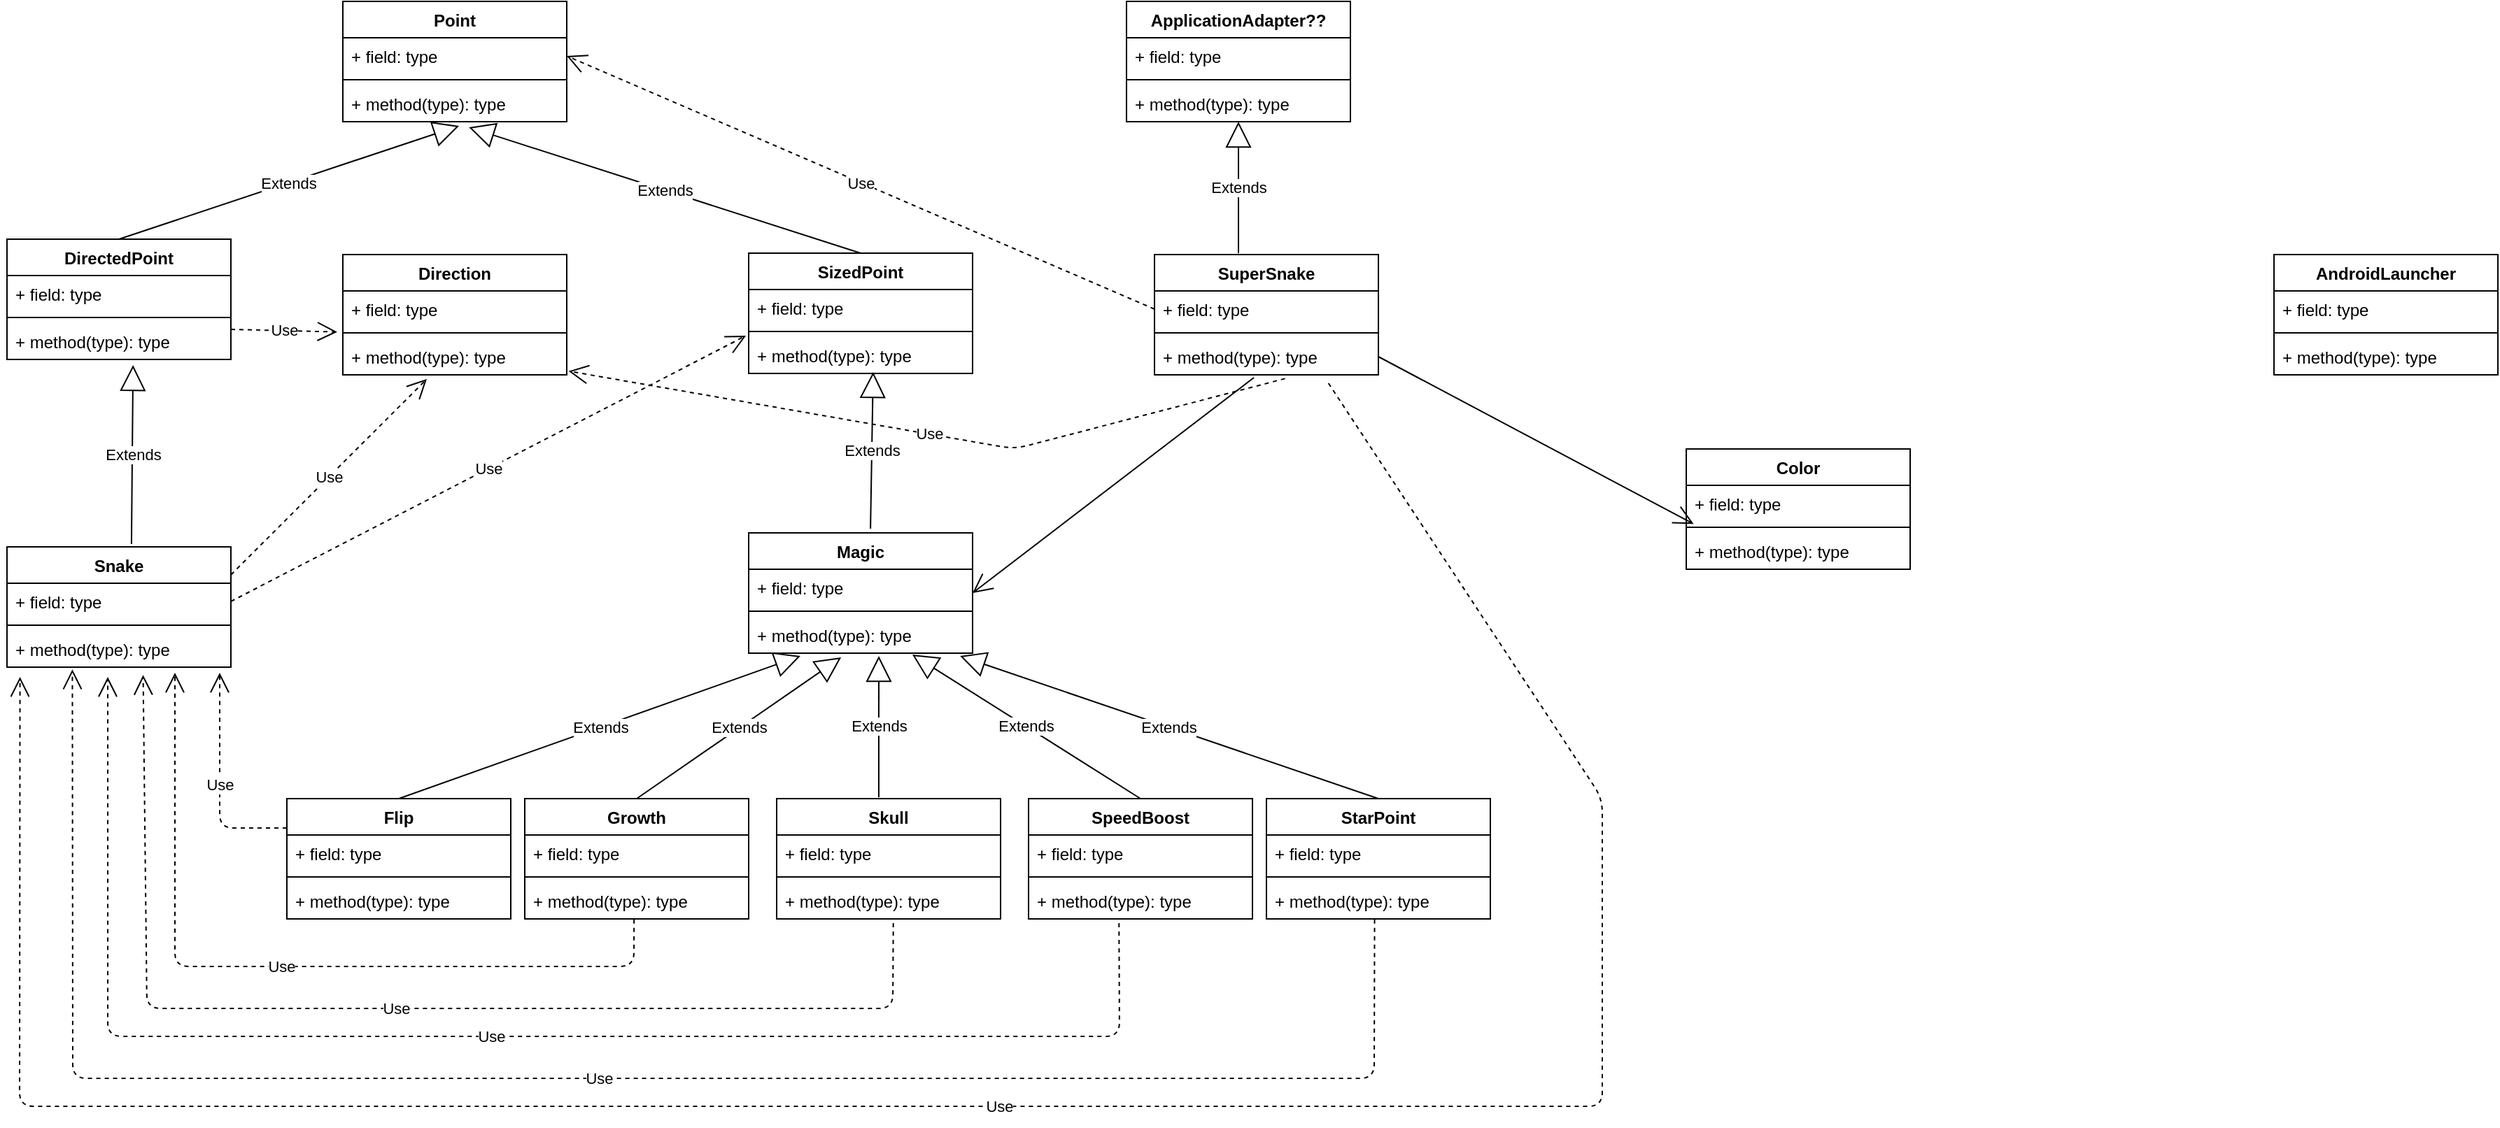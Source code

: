 <mxfile version="12.4.2" type="github" pages="1">
  <diagram id="Ouw1NrYOmLS6a2it-YPy" name="Page-1">
    <mxGraphModel dx="1696" dy="1045" grid="1" gridSize="10" guides="1" tooltips="1" connect="1" arrows="1" fold="1" page="1" pageScale="1" pageWidth="2339" pageHeight="3300" math="0" shadow="0">
      <root>
        <mxCell id="0"/>
        <mxCell id="1" parent="0"/>
        <mxCell id="p4IeYtcJctRDCQET-8Qz-1" value="Point" style="swimlane;fontStyle=1;align=center;verticalAlign=top;childLayout=stackLayout;horizontal=1;startSize=26;horizontalStack=0;resizeParent=1;resizeParentMax=0;resizeLast=0;collapsible=1;marginBottom=0;" vertex="1" parent="1">
          <mxGeometry x="440" y="120" width="160" height="86" as="geometry"/>
        </mxCell>
        <mxCell id="p4IeYtcJctRDCQET-8Qz-2" value="+ field: type" style="text;strokeColor=none;fillColor=none;align=left;verticalAlign=top;spacingLeft=4;spacingRight=4;overflow=hidden;rotatable=0;points=[[0,0.5],[1,0.5]];portConstraint=eastwest;" vertex="1" parent="p4IeYtcJctRDCQET-8Qz-1">
          <mxGeometry y="26" width="160" height="26" as="geometry"/>
        </mxCell>
        <mxCell id="p4IeYtcJctRDCQET-8Qz-3" value="" style="line;strokeWidth=1;fillColor=none;align=left;verticalAlign=middle;spacingTop=-1;spacingLeft=3;spacingRight=3;rotatable=0;labelPosition=right;points=[];portConstraint=eastwest;" vertex="1" parent="p4IeYtcJctRDCQET-8Qz-1">
          <mxGeometry y="52" width="160" height="8" as="geometry"/>
        </mxCell>
        <mxCell id="p4IeYtcJctRDCQET-8Qz-4" value="+ method(type): type" style="text;strokeColor=none;fillColor=none;align=left;verticalAlign=top;spacingLeft=4;spacingRight=4;overflow=hidden;rotatable=0;points=[[0,0.5],[1,0.5]];portConstraint=eastwest;" vertex="1" parent="p4IeYtcJctRDCQET-8Qz-1">
          <mxGeometry y="60" width="160" height="26" as="geometry"/>
        </mxCell>
        <mxCell id="p4IeYtcJctRDCQET-8Qz-5" value="SizedPoint" style="swimlane;fontStyle=1;align=center;verticalAlign=top;childLayout=stackLayout;horizontal=1;startSize=26;horizontalStack=0;resizeParent=1;resizeParentMax=0;resizeLast=0;collapsible=1;marginBottom=0;" vertex="1" parent="1">
          <mxGeometry x="730" y="300" width="160" height="86" as="geometry"/>
        </mxCell>
        <mxCell id="p4IeYtcJctRDCQET-8Qz-6" value="+ field: type" style="text;strokeColor=none;fillColor=none;align=left;verticalAlign=top;spacingLeft=4;spacingRight=4;overflow=hidden;rotatable=0;points=[[0,0.5],[1,0.5]];portConstraint=eastwest;" vertex="1" parent="p4IeYtcJctRDCQET-8Qz-5">
          <mxGeometry y="26" width="160" height="26" as="geometry"/>
        </mxCell>
        <mxCell id="p4IeYtcJctRDCQET-8Qz-7" value="" style="line;strokeWidth=1;fillColor=none;align=left;verticalAlign=middle;spacingTop=-1;spacingLeft=3;spacingRight=3;rotatable=0;labelPosition=right;points=[];portConstraint=eastwest;" vertex="1" parent="p4IeYtcJctRDCQET-8Qz-5">
          <mxGeometry y="52" width="160" height="8" as="geometry"/>
        </mxCell>
        <mxCell id="p4IeYtcJctRDCQET-8Qz-8" value="+ method(type): type" style="text;strokeColor=none;fillColor=none;align=left;verticalAlign=top;spacingLeft=4;spacingRight=4;overflow=hidden;rotatable=0;points=[[0,0.5],[1,0.5]];portConstraint=eastwest;" vertex="1" parent="p4IeYtcJctRDCQET-8Qz-5">
          <mxGeometry y="60" width="160" height="26" as="geometry"/>
        </mxCell>
        <mxCell id="p4IeYtcJctRDCQET-8Qz-9" value="Snake" style="swimlane;fontStyle=1;align=center;verticalAlign=top;childLayout=stackLayout;horizontal=1;startSize=26;horizontalStack=0;resizeParent=1;resizeParentMax=0;resizeLast=0;collapsible=1;marginBottom=0;" vertex="1" parent="1">
          <mxGeometry x="200" y="510" width="160" height="86" as="geometry"/>
        </mxCell>
        <mxCell id="p4IeYtcJctRDCQET-8Qz-10" value="+ field: type" style="text;strokeColor=none;fillColor=none;align=left;verticalAlign=top;spacingLeft=4;spacingRight=4;overflow=hidden;rotatable=0;points=[[0,0.5],[1,0.5]];portConstraint=eastwest;" vertex="1" parent="p4IeYtcJctRDCQET-8Qz-9">
          <mxGeometry y="26" width="160" height="26" as="geometry"/>
        </mxCell>
        <mxCell id="p4IeYtcJctRDCQET-8Qz-11" value="" style="line;strokeWidth=1;fillColor=none;align=left;verticalAlign=middle;spacingTop=-1;spacingLeft=3;spacingRight=3;rotatable=0;labelPosition=right;points=[];portConstraint=eastwest;" vertex="1" parent="p4IeYtcJctRDCQET-8Qz-9">
          <mxGeometry y="52" width="160" height="8" as="geometry"/>
        </mxCell>
        <mxCell id="p4IeYtcJctRDCQET-8Qz-12" value="+ method(type): type" style="text;strokeColor=none;fillColor=none;align=left;verticalAlign=top;spacingLeft=4;spacingRight=4;overflow=hidden;rotatable=0;points=[[0,0.5],[1,0.5]];portConstraint=eastwest;" vertex="1" parent="p4IeYtcJctRDCQET-8Qz-9">
          <mxGeometry y="60" width="160" height="26" as="geometry"/>
        </mxCell>
        <mxCell id="p4IeYtcJctRDCQET-8Qz-13" value="DirectedPoint" style="swimlane;fontStyle=1;align=center;verticalAlign=top;childLayout=stackLayout;horizontal=1;startSize=26;horizontalStack=0;resizeParent=1;resizeParentMax=0;resizeLast=0;collapsible=1;marginBottom=0;" vertex="1" parent="1">
          <mxGeometry x="200" y="290" width="160" height="86" as="geometry"/>
        </mxCell>
        <mxCell id="p4IeYtcJctRDCQET-8Qz-14" value="+ field: type" style="text;strokeColor=none;fillColor=none;align=left;verticalAlign=top;spacingLeft=4;spacingRight=4;overflow=hidden;rotatable=0;points=[[0,0.5],[1,0.5]];portConstraint=eastwest;" vertex="1" parent="p4IeYtcJctRDCQET-8Qz-13">
          <mxGeometry y="26" width="160" height="26" as="geometry"/>
        </mxCell>
        <mxCell id="p4IeYtcJctRDCQET-8Qz-15" value="" style="line;strokeWidth=1;fillColor=none;align=left;verticalAlign=middle;spacingTop=-1;spacingLeft=3;spacingRight=3;rotatable=0;labelPosition=right;points=[];portConstraint=eastwest;" vertex="1" parent="p4IeYtcJctRDCQET-8Qz-13">
          <mxGeometry y="52" width="160" height="8" as="geometry"/>
        </mxCell>
        <mxCell id="p4IeYtcJctRDCQET-8Qz-16" value="+ method(type): type" style="text;strokeColor=none;fillColor=none;align=left;verticalAlign=top;spacingLeft=4;spacingRight=4;overflow=hidden;rotatable=0;points=[[0,0.5],[1,0.5]];portConstraint=eastwest;" vertex="1" parent="p4IeYtcJctRDCQET-8Qz-13">
          <mxGeometry y="60" width="160" height="26" as="geometry"/>
        </mxCell>
        <mxCell id="p4IeYtcJctRDCQET-8Qz-17" value="Extends" style="endArrow=block;endSize=16;endFill=0;html=1;entryX=0.519;entryY=1.115;entryDx=0;entryDy=0;entryPerimeter=0;exitX=0.5;exitY=0;exitDx=0;exitDy=0;" edge="1" parent="1" source="p4IeYtcJctRDCQET-8Qz-13" target="p4IeYtcJctRDCQET-8Qz-4">
          <mxGeometry width="160" relative="1" as="geometry">
            <mxPoint x="203" y="320" as="sourcePoint"/>
            <mxPoint x="280" y="240" as="targetPoint"/>
          </mxGeometry>
        </mxCell>
        <mxCell id="p4IeYtcJctRDCQET-8Qz-18" value="Extends" style="endArrow=block;endSize=16;endFill=0;html=1;entryX=0.563;entryY=1.154;entryDx=0;entryDy=0;entryPerimeter=0;exitX=0.5;exitY=0;exitDx=0;exitDy=0;" edge="1" parent="1" source="p4IeYtcJctRDCQET-8Qz-5" target="p4IeYtcJctRDCQET-8Qz-4">
          <mxGeometry width="160" relative="1" as="geometry">
            <mxPoint x="210" y="270" as="sourcePoint"/>
            <mxPoint x="370" y="270" as="targetPoint"/>
            <Array as="points"/>
          </mxGeometry>
        </mxCell>
        <mxCell id="p4IeYtcJctRDCQET-8Qz-19" value="Extends" style="endArrow=block;endSize=16;endFill=0;html=1;entryX=0.563;entryY=1.154;entryDx=0;entryDy=0;entryPerimeter=0;exitX=0.556;exitY=-0.023;exitDx=0;exitDy=0;exitPerimeter=0;" edge="1" parent="1" source="p4IeYtcJctRDCQET-8Qz-9" target="p4IeYtcJctRDCQET-8Qz-16">
          <mxGeometry width="160" relative="1" as="geometry">
            <mxPoint x="120" y="450" as="sourcePoint"/>
            <mxPoint x="190" y="450" as="targetPoint"/>
            <mxPoint as="offset"/>
          </mxGeometry>
        </mxCell>
        <mxCell id="p4IeYtcJctRDCQET-8Qz-20" value="Magic" style="swimlane;fontStyle=1;align=center;verticalAlign=top;childLayout=stackLayout;horizontal=1;startSize=26;horizontalStack=0;resizeParent=1;resizeParentMax=0;resizeLast=0;collapsible=1;marginBottom=0;" vertex="1" parent="1">
          <mxGeometry x="730" y="500" width="160" height="86" as="geometry"/>
        </mxCell>
        <mxCell id="p4IeYtcJctRDCQET-8Qz-21" value="+ field: type" style="text;strokeColor=none;fillColor=none;align=left;verticalAlign=top;spacingLeft=4;spacingRight=4;overflow=hidden;rotatable=0;points=[[0,0.5],[1,0.5]];portConstraint=eastwest;" vertex="1" parent="p4IeYtcJctRDCQET-8Qz-20">
          <mxGeometry y="26" width="160" height="26" as="geometry"/>
        </mxCell>
        <mxCell id="p4IeYtcJctRDCQET-8Qz-22" value="" style="line;strokeWidth=1;fillColor=none;align=left;verticalAlign=middle;spacingTop=-1;spacingLeft=3;spacingRight=3;rotatable=0;labelPosition=right;points=[];portConstraint=eastwest;" vertex="1" parent="p4IeYtcJctRDCQET-8Qz-20">
          <mxGeometry y="52" width="160" height="8" as="geometry"/>
        </mxCell>
        <mxCell id="p4IeYtcJctRDCQET-8Qz-23" value="+ method(type): type" style="text;strokeColor=none;fillColor=none;align=left;verticalAlign=top;spacingLeft=4;spacingRight=4;overflow=hidden;rotatable=0;points=[[0,0.5],[1,0.5]];portConstraint=eastwest;" vertex="1" parent="p4IeYtcJctRDCQET-8Qz-20">
          <mxGeometry y="60" width="160" height="26" as="geometry"/>
        </mxCell>
        <mxCell id="p4IeYtcJctRDCQET-8Qz-24" value="Extends" style="endArrow=block;endSize=16;endFill=0;html=1;entryX=0.556;entryY=0.962;entryDx=0;entryDy=0;entryPerimeter=0;exitX=0.544;exitY=-0.035;exitDx=0;exitDy=0;exitPerimeter=0;" edge="1" parent="1" source="p4IeYtcJctRDCQET-8Qz-20" target="p4IeYtcJctRDCQET-8Qz-8">
          <mxGeometry width="160" relative="1" as="geometry">
            <mxPoint x="250" y="460" as="sourcePoint"/>
            <mxPoint x="410" y="460" as="targetPoint"/>
          </mxGeometry>
        </mxCell>
        <mxCell id="p4IeYtcJctRDCQET-8Qz-26" value="ApplicationAdapter??" style="swimlane;fontStyle=1;align=center;verticalAlign=top;childLayout=stackLayout;horizontal=1;startSize=26;horizontalStack=0;resizeParent=1;resizeParentMax=0;resizeLast=0;collapsible=1;marginBottom=0;" vertex="1" parent="1">
          <mxGeometry x="1000" y="120" width="160" height="86" as="geometry"/>
        </mxCell>
        <mxCell id="p4IeYtcJctRDCQET-8Qz-27" value="+ field: type" style="text;strokeColor=none;fillColor=none;align=left;verticalAlign=top;spacingLeft=4;spacingRight=4;overflow=hidden;rotatable=0;points=[[0,0.5],[1,0.5]];portConstraint=eastwest;" vertex="1" parent="p4IeYtcJctRDCQET-8Qz-26">
          <mxGeometry y="26" width="160" height="26" as="geometry"/>
        </mxCell>
        <mxCell id="p4IeYtcJctRDCQET-8Qz-28" value="" style="line;strokeWidth=1;fillColor=none;align=left;verticalAlign=middle;spacingTop=-1;spacingLeft=3;spacingRight=3;rotatable=0;labelPosition=right;points=[];portConstraint=eastwest;" vertex="1" parent="p4IeYtcJctRDCQET-8Qz-26">
          <mxGeometry y="52" width="160" height="8" as="geometry"/>
        </mxCell>
        <mxCell id="p4IeYtcJctRDCQET-8Qz-29" value="+ method(type): type" style="text;strokeColor=none;fillColor=none;align=left;verticalAlign=top;spacingLeft=4;spacingRight=4;overflow=hidden;rotatable=0;points=[[0,0.5],[1,0.5]];portConstraint=eastwest;" vertex="1" parent="p4IeYtcJctRDCQET-8Qz-26">
          <mxGeometry y="60" width="160" height="26" as="geometry"/>
        </mxCell>
        <mxCell id="p4IeYtcJctRDCQET-8Qz-30" value="Flip" style="swimlane;fontStyle=1;align=center;verticalAlign=top;childLayout=stackLayout;horizontal=1;startSize=26;horizontalStack=0;resizeParent=1;resizeParentMax=0;resizeLast=0;collapsible=1;marginBottom=0;" vertex="1" parent="1">
          <mxGeometry x="400" y="690" width="160" height="86" as="geometry"/>
        </mxCell>
        <mxCell id="p4IeYtcJctRDCQET-8Qz-31" value="+ field: type" style="text;strokeColor=none;fillColor=none;align=left;verticalAlign=top;spacingLeft=4;spacingRight=4;overflow=hidden;rotatable=0;points=[[0,0.5],[1,0.5]];portConstraint=eastwest;" vertex="1" parent="p4IeYtcJctRDCQET-8Qz-30">
          <mxGeometry y="26" width="160" height="26" as="geometry"/>
        </mxCell>
        <mxCell id="p4IeYtcJctRDCQET-8Qz-32" value="" style="line;strokeWidth=1;fillColor=none;align=left;verticalAlign=middle;spacingTop=-1;spacingLeft=3;spacingRight=3;rotatable=0;labelPosition=right;points=[];portConstraint=eastwest;" vertex="1" parent="p4IeYtcJctRDCQET-8Qz-30">
          <mxGeometry y="52" width="160" height="8" as="geometry"/>
        </mxCell>
        <mxCell id="p4IeYtcJctRDCQET-8Qz-33" value="+ method(type): type" style="text;strokeColor=none;fillColor=none;align=left;verticalAlign=top;spacingLeft=4;spacingRight=4;overflow=hidden;rotatable=0;points=[[0,0.5],[1,0.5]];portConstraint=eastwest;" vertex="1" parent="p4IeYtcJctRDCQET-8Qz-30">
          <mxGeometry y="60" width="160" height="26" as="geometry"/>
        </mxCell>
        <mxCell id="p4IeYtcJctRDCQET-8Qz-34" value="Growth" style="swimlane;fontStyle=1;align=center;verticalAlign=top;childLayout=stackLayout;horizontal=1;startSize=26;horizontalStack=0;resizeParent=1;resizeParentMax=0;resizeLast=0;collapsible=1;marginBottom=0;" vertex="1" parent="1">
          <mxGeometry x="570" y="690" width="160" height="86" as="geometry"/>
        </mxCell>
        <mxCell id="p4IeYtcJctRDCQET-8Qz-35" value="+ field: type" style="text;strokeColor=none;fillColor=none;align=left;verticalAlign=top;spacingLeft=4;spacingRight=4;overflow=hidden;rotatable=0;points=[[0,0.5],[1,0.5]];portConstraint=eastwest;" vertex="1" parent="p4IeYtcJctRDCQET-8Qz-34">
          <mxGeometry y="26" width="160" height="26" as="geometry"/>
        </mxCell>
        <mxCell id="p4IeYtcJctRDCQET-8Qz-36" value="" style="line;strokeWidth=1;fillColor=none;align=left;verticalAlign=middle;spacingTop=-1;spacingLeft=3;spacingRight=3;rotatable=0;labelPosition=right;points=[];portConstraint=eastwest;" vertex="1" parent="p4IeYtcJctRDCQET-8Qz-34">
          <mxGeometry y="52" width="160" height="8" as="geometry"/>
        </mxCell>
        <mxCell id="p4IeYtcJctRDCQET-8Qz-37" value="+ method(type): type" style="text;strokeColor=none;fillColor=none;align=left;verticalAlign=top;spacingLeft=4;spacingRight=4;overflow=hidden;rotatable=0;points=[[0,0.5],[1,0.5]];portConstraint=eastwest;" vertex="1" parent="p4IeYtcJctRDCQET-8Qz-34">
          <mxGeometry y="60" width="160" height="26" as="geometry"/>
        </mxCell>
        <mxCell id="p4IeYtcJctRDCQET-8Qz-38" value="Skull" style="swimlane;fontStyle=1;align=center;verticalAlign=top;childLayout=stackLayout;horizontal=1;startSize=26;horizontalStack=0;resizeParent=1;resizeParentMax=0;resizeLast=0;collapsible=1;marginBottom=0;" vertex="1" parent="1">
          <mxGeometry x="750" y="690" width="160" height="86" as="geometry"/>
        </mxCell>
        <mxCell id="p4IeYtcJctRDCQET-8Qz-39" value="+ field: type" style="text;strokeColor=none;fillColor=none;align=left;verticalAlign=top;spacingLeft=4;spacingRight=4;overflow=hidden;rotatable=0;points=[[0,0.5],[1,0.5]];portConstraint=eastwest;" vertex="1" parent="p4IeYtcJctRDCQET-8Qz-38">
          <mxGeometry y="26" width="160" height="26" as="geometry"/>
        </mxCell>
        <mxCell id="p4IeYtcJctRDCQET-8Qz-40" value="" style="line;strokeWidth=1;fillColor=none;align=left;verticalAlign=middle;spacingTop=-1;spacingLeft=3;spacingRight=3;rotatable=0;labelPosition=right;points=[];portConstraint=eastwest;" vertex="1" parent="p4IeYtcJctRDCQET-8Qz-38">
          <mxGeometry y="52" width="160" height="8" as="geometry"/>
        </mxCell>
        <mxCell id="p4IeYtcJctRDCQET-8Qz-41" value="+ method(type): type" style="text;strokeColor=none;fillColor=none;align=left;verticalAlign=top;spacingLeft=4;spacingRight=4;overflow=hidden;rotatable=0;points=[[0,0.5],[1,0.5]];portConstraint=eastwest;" vertex="1" parent="p4IeYtcJctRDCQET-8Qz-38">
          <mxGeometry y="60" width="160" height="26" as="geometry"/>
        </mxCell>
        <mxCell id="p4IeYtcJctRDCQET-8Qz-42" value="SpeedBoost" style="swimlane;fontStyle=1;align=center;verticalAlign=top;childLayout=stackLayout;horizontal=1;startSize=26;horizontalStack=0;resizeParent=1;resizeParentMax=0;resizeLast=0;collapsible=1;marginBottom=0;" vertex="1" parent="1">
          <mxGeometry x="930" y="690" width="160" height="86" as="geometry"/>
        </mxCell>
        <mxCell id="p4IeYtcJctRDCQET-8Qz-43" value="+ field: type" style="text;strokeColor=none;fillColor=none;align=left;verticalAlign=top;spacingLeft=4;spacingRight=4;overflow=hidden;rotatable=0;points=[[0,0.5],[1,0.5]];portConstraint=eastwest;" vertex="1" parent="p4IeYtcJctRDCQET-8Qz-42">
          <mxGeometry y="26" width="160" height="26" as="geometry"/>
        </mxCell>
        <mxCell id="p4IeYtcJctRDCQET-8Qz-44" value="" style="line;strokeWidth=1;fillColor=none;align=left;verticalAlign=middle;spacingTop=-1;spacingLeft=3;spacingRight=3;rotatable=0;labelPosition=right;points=[];portConstraint=eastwest;" vertex="1" parent="p4IeYtcJctRDCQET-8Qz-42">
          <mxGeometry y="52" width="160" height="8" as="geometry"/>
        </mxCell>
        <mxCell id="p4IeYtcJctRDCQET-8Qz-45" value="+ method(type): type" style="text;strokeColor=none;fillColor=none;align=left;verticalAlign=top;spacingLeft=4;spacingRight=4;overflow=hidden;rotatable=0;points=[[0,0.5],[1,0.5]];portConstraint=eastwest;" vertex="1" parent="p4IeYtcJctRDCQET-8Qz-42">
          <mxGeometry y="60" width="160" height="26" as="geometry"/>
        </mxCell>
        <mxCell id="p4IeYtcJctRDCQET-8Qz-46" value="StarPoint" style="swimlane;fontStyle=1;align=center;verticalAlign=top;childLayout=stackLayout;horizontal=1;startSize=26;horizontalStack=0;resizeParent=1;resizeParentMax=0;resizeLast=0;collapsible=1;marginBottom=0;" vertex="1" parent="1">
          <mxGeometry x="1100" y="690" width="160" height="86" as="geometry"/>
        </mxCell>
        <mxCell id="p4IeYtcJctRDCQET-8Qz-47" value="+ field: type" style="text;strokeColor=none;fillColor=none;align=left;verticalAlign=top;spacingLeft=4;spacingRight=4;overflow=hidden;rotatable=0;points=[[0,0.5],[1,0.5]];portConstraint=eastwest;" vertex="1" parent="p4IeYtcJctRDCQET-8Qz-46">
          <mxGeometry y="26" width="160" height="26" as="geometry"/>
        </mxCell>
        <mxCell id="p4IeYtcJctRDCQET-8Qz-48" value="" style="line;strokeWidth=1;fillColor=none;align=left;verticalAlign=middle;spacingTop=-1;spacingLeft=3;spacingRight=3;rotatable=0;labelPosition=right;points=[];portConstraint=eastwest;" vertex="1" parent="p4IeYtcJctRDCQET-8Qz-46">
          <mxGeometry y="52" width="160" height="8" as="geometry"/>
        </mxCell>
        <mxCell id="p4IeYtcJctRDCQET-8Qz-49" value="+ method(type): type" style="text;strokeColor=none;fillColor=none;align=left;verticalAlign=top;spacingLeft=4;spacingRight=4;overflow=hidden;rotatable=0;points=[[0,0.5],[1,0.5]];portConstraint=eastwest;" vertex="1" parent="p4IeYtcJctRDCQET-8Qz-46">
          <mxGeometry y="60" width="160" height="26" as="geometry"/>
        </mxCell>
        <mxCell id="p4IeYtcJctRDCQET-8Qz-50" value="Extends" style="endArrow=block;endSize=16;endFill=0;html=1;entryX=0.231;entryY=1.077;entryDx=0;entryDy=0;entryPerimeter=0;exitX=0.5;exitY=0;exitDx=0;exitDy=0;" edge="1" parent="1" source="p4IeYtcJctRDCQET-8Qz-30" target="p4IeYtcJctRDCQET-8Qz-23">
          <mxGeometry width="160" relative="1" as="geometry">
            <mxPoint x="470" y="630" as="sourcePoint"/>
            <mxPoint x="630" y="630" as="targetPoint"/>
          </mxGeometry>
        </mxCell>
        <mxCell id="p4IeYtcJctRDCQET-8Qz-51" value="Extends" style="endArrow=block;endSize=16;endFill=0;html=1;entryX=0.413;entryY=1.115;entryDx=0;entryDy=0;entryPerimeter=0;exitX=0.5;exitY=0;exitDx=0;exitDy=0;" edge="1" parent="1" source="p4IeYtcJctRDCQET-8Qz-34" target="p4IeYtcJctRDCQET-8Qz-23">
          <mxGeometry width="160" relative="1" as="geometry">
            <mxPoint x="650" y="650" as="sourcePoint"/>
            <mxPoint x="810" y="650" as="targetPoint"/>
          </mxGeometry>
        </mxCell>
        <mxCell id="p4IeYtcJctRDCQET-8Qz-52" value="Extends" style="endArrow=block;endSize=16;endFill=0;html=1;exitX=0.456;exitY=-0.012;exitDx=0;exitDy=0;exitPerimeter=0;" edge="1" parent="1" source="p4IeYtcJctRDCQET-8Qz-38">
          <mxGeometry width="160" relative="1" as="geometry">
            <mxPoint x="730" y="640" as="sourcePoint"/>
            <mxPoint x="823" y="588" as="targetPoint"/>
            <Array as="points"/>
          </mxGeometry>
        </mxCell>
        <mxCell id="p4IeYtcJctRDCQET-8Qz-53" value="Extends" style="endArrow=block;endSize=16;endFill=0;html=1;entryX=0.731;entryY=1.038;entryDx=0;entryDy=0;entryPerimeter=0;exitX=0.5;exitY=0;exitDx=0;exitDy=0;" edge="1" parent="1" source="p4IeYtcJctRDCQET-8Qz-42" target="p4IeYtcJctRDCQET-8Qz-23">
          <mxGeometry width="160" relative="1" as="geometry">
            <mxPoint x="910" y="640" as="sourcePoint"/>
            <mxPoint x="840" y="590" as="targetPoint"/>
          </mxGeometry>
        </mxCell>
        <mxCell id="p4IeYtcJctRDCQET-8Qz-54" value="Extends" style="endArrow=block;endSize=16;endFill=0;html=1;entryX=0.944;entryY=1.077;entryDx=0;entryDy=0;entryPerimeter=0;exitX=0.5;exitY=0;exitDx=0;exitDy=0;" edge="1" parent="1" source="p4IeYtcJctRDCQET-8Qz-46" target="p4IeYtcJctRDCQET-8Qz-23">
          <mxGeometry width="160" relative="1" as="geometry">
            <mxPoint x="1010" y="640" as="sourcePoint"/>
            <mxPoint x="1170" y="640" as="targetPoint"/>
          </mxGeometry>
        </mxCell>
        <mxCell id="p4IeYtcJctRDCQET-8Qz-55" value="SuperSnake" style="swimlane;fontStyle=1;align=center;verticalAlign=top;childLayout=stackLayout;horizontal=1;startSize=26;horizontalStack=0;resizeParent=1;resizeParentMax=0;resizeLast=0;collapsible=1;marginBottom=0;" vertex="1" parent="1">
          <mxGeometry x="1020" y="301" width="160" height="86" as="geometry"/>
        </mxCell>
        <mxCell id="p4IeYtcJctRDCQET-8Qz-56" value="+ field: type" style="text;strokeColor=none;fillColor=none;align=left;verticalAlign=top;spacingLeft=4;spacingRight=4;overflow=hidden;rotatable=0;points=[[0,0.5],[1,0.5]];portConstraint=eastwest;" vertex="1" parent="p4IeYtcJctRDCQET-8Qz-55">
          <mxGeometry y="26" width="160" height="26" as="geometry"/>
        </mxCell>
        <mxCell id="p4IeYtcJctRDCQET-8Qz-57" value="" style="line;strokeWidth=1;fillColor=none;align=left;verticalAlign=middle;spacingTop=-1;spacingLeft=3;spacingRight=3;rotatable=0;labelPosition=right;points=[];portConstraint=eastwest;" vertex="1" parent="p4IeYtcJctRDCQET-8Qz-55">
          <mxGeometry y="52" width="160" height="8" as="geometry"/>
        </mxCell>
        <mxCell id="p4IeYtcJctRDCQET-8Qz-58" value="+ method(type): type" style="text;strokeColor=none;fillColor=none;align=left;verticalAlign=top;spacingLeft=4;spacingRight=4;overflow=hidden;rotatable=0;points=[[0,0.5],[1,0.5]];portConstraint=eastwest;" vertex="1" parent="p4IeYtcJctRDCQET-8Qz-55">
          <mxGeometry y="60" width="160" height="26" as="geometry"/>
        </mxCell>
        <mxCell id="p4IeYtcJctRDCQET-8Qz-59" value="Extends" style="endArrow=block;endSize=16;endFill=0;html=1;entryX=0.5;entryY=1;entryDx=0;entryDy=0;exitX=0.375;exitY=-0.012;exitDx=0;exitDy=0;exitPerimeter=0;" edge="1" parent="1" source="p4IeYtcJctRDCQET-8Qz-55" target="p4IeYtcJctRDCQET-8Qz-26">
          <mxGeometry width="160" relative="1" as="geometry">
            <mxPoint x="1000" y="260" as="sourcePoint"/>
            <mxPoint x="1160" y="260" as="targetPoint"/>
          </mxGeometry>
        </mxCell>
        <mxCell id="p4IeYtcJctRDCQET-8Qz-60" value="" style="endArrow=open;endFill=1;endSize=12;html=1;exitX=0.444;exitY=1.077;exitDx=0;exitDy=0;exitPerimeter=0;entryX=1;entryY=0.5;entryDx=0;entryDy=0;" edge="1" parent="1" source="p4IeYtcJctRDCQET-8Qz-58" target="p4IeYtcJctRDCQET-8Qz-20">
          <mxGeometry width="160" relative="1" as="geometry">
            <mxPoint x="1040" y="430" as="sourcePoint"/>
            <mxPoint x="1200" y="430" as="targetPoint"/>
          </mxGeometry>
        </mxCell>
        <mxCell id="p4IeYtcJctRDCQET-8Qz-61" value="Use" style="endArrow=open;endSize=12;dashed=1;html=1;exitX=0.777;exitY=1.231;exitDx=0;exitDy=0;exitPerimeter=0;entryX=0.058;entryY=1.269;entryDx=0;entryDy=0;entryPerimeter=0;" edge="1" parent="1" source="p4IeYtcJctRDCQET-8Qz-58" target="p4IeYtcJctRDCQET-8Qz-12">
          <mxGeometry width="160" relative="1" as="geometry">
            <mxPoint x="300" y="950" as="sourcePoint"/>
            <mxPoint x="120" y="940" as="targetPoint"/>
            <Array as="points">
              <mxPoint x="1340" y="690"/>
              <mxPoint x="1340" y="910"/>
              <mxPoint x="209" y="910"/>
            </Array>
          </mxGeometry>
        </mxCell>
        <mxCell id="p4IeYtcJctRDCQET-8Qz-62" value="Use" style="endArrow=open;endSize=12;dashed=1;html=1;entryX=1;entryY=0.5;entryDx=0;entryDy=0;exitX=0;exitY=0.5;exitDx=0;exitDy=0;" edge="1" parent="1" source="p4IeYtcJctRDCQET-8Qz-56" target="p4IeYtcJctRDCQET-8Qz-2">
          <mxGeometry width="160" relative="1" as="geometry">
            <mxPoint x="730" y="200" as="sourcePoint"/>
            <mxPoint x="890" y="200" as="targetPoint"/>
          </mxGeometry>
        </mxCell>
        <mxCell id="p4IeYtcJctRDCQET-8Qz-63" value="Direction" style="swimlane;fontStyle=1;align=center;verticalAlign=top;childLayout=stackLayout;horizontal=1;startSize=26;horizontalStack=0;resizeParent=1;resizeParentMax=0;resizeLast=0;collapsible=1;marginBottom=0;" vertex="1" parent="1">
          <mxGeometry x="440" y="301" width="160" height="86" as="geometry"/>
        </mxCell>
        <mxCell id="p4IeYtcJctRDCQET-8Qz-64" value="+ field: type" style="text;strokeColor=none;fillColor=none;align=left;verticalAlign=top;spacingLeft=4;spacingRight=4;overflow=hidden;rotatable=0;points=[[0,0.5],[1,0.5]];portConstraint=eastwest;" vertex="1" parent="p4IeYtcJctRDCQET-8Qz-63">
          <mxGeometry y="26" width="160" height="26" as="geometry"/>
        </mxCell>
        <mxCell id="p4IeYtcJctRDCQET-8Qz-65" value="" style="line;strokeWidth=1;fillColor=none;align=left;verticalAlign=middle;spacingTop=-1;spacingLeft=3;spacingRight=3;rotatable=0;labelPosition=right;points=[];portConstraint=eastwest;" vertex="1" parent="p4IeYtcJctRDCQET-8Qz-63">
          <mxGeometry y="52" width="160" height="8" as="geometry"/>
        </mxCell>
        <mxCell id="p4IeYtcJctRDCQET-8Qz-66" value="+ method(type): type" style="text;strokeColor=none;fillColor=none;align=left;verticalAlign=top;spacingLeft=4;spacingRight=4;overflow=hidden;rotatable=0;points=[[0,0.5],[1,0.5]];portConstraint=eastwest;" vertex="1" parent="p4IeYtcJctRDCQET-8Qz-63">
          <mxGeometry y="60" width="160" height="26" as="geometry"/>
        </mxCell>
        <mxCell id="p4IeYtcJctRDCQET-8Qz-67" value="Color" style="swimlane;fontStyle=1;align=center;verticalAlign=top;childLayout=stackLayout;horizontal=1;startSize=26;horizontalStack=0;resizeParent=1;resizeParentMax=0;resizeLast=0;collapsible=1;marginBottom=0;" vertex="1" parent="1">
          <mxGeometry x="1400" y="440" width="160" height="86" as="geometry"/>
        </mxCell>
        <mxCell id="p4IeYtcJctRDCQET-8Qz-68" value="+ field: type" style="text;strokeColor=none;fillColor=none;align=left;verticalAlign=top;spacingLeft=4;spacingRight=4;overflow=hidden;rotatable=0;points=[[0,0.5],[1,0.5]];portConstraint=eastwest;" vertex="1" parent="p4IeYtcJctRDCQET-8Qz-67">
          <mxGeometry y="26" width="160" height="26" as="geometry"/>
        </mxCell>
        <mxCell id="p4IeYtcJctRDCQET-8Qz-69" value="" style="line;strokeWidth=1;fillColor=none;align=left;verticalAlign=middle;spacingTop=-1;spacingLeft=3;spacingRight=3;rotatable=0;labelPosition=right;points=[];portConstraint=eastwest;" vertex="1" parent="p4IeYtcJctRDCQET-8Qz-67">
          <mxGeometry y="52" width="160" height="8" as="geometry"/>
        </mxCell>
        <mxCell id="p4IeYtcJctRDCQET-8Qz-70" value="+ method(type): type" style="text;strokeColor=none;fillColor=none;align=left;verticalAlign=top;spacingLeft=4;spacingRight=4;overflow=hidden;rotatable=0;points=[[0,0.5],[1,0.5]];portConstraint=eastwest;" vertex="1" parent="p4IeYtcJctRDCQET-8Qz-67">
          <mxGeometry y="60" width="160" height="26" as="geometry"/>
        </mxCell>
        <mxCell id="p4IeYtcJctRDCQET-8Qz-74" value="AndroidLauncher" style="swimlane;fontStyle=1;align=center;verticalAlign=top;childLayout=stackLayout;horizontal=1;startSize=26;horizontalStack=0;resizeParent=1;resizeParentMax=0;resizeLast=0;collapsible=1;marginBottom=0;" vertex="1" parent="1">
          <mxGeometry x="1820" y="301" width="160" height="86" as="geometry"/>
        </mxCell>
        <mxCell id="p4IeYtcJctRDCQET-8Qz-75" value="+ field: type" style="text;strokeColor=none;fillColor=none;align=left;verticalAlign=top;spacingLeft=4;spacingRight=4;overflow=hidden;rotatable=0;points=[[0,0.5],[1,0.5]];portConstraint=eastwest;" vertex="1" parent="p4IeYtcJctRDCQET-8Qz-74">
          <mxGeometry y="26" width="160" height="26" as="geometry"/>
        </mxCell>
        <mxCell id="p4IeYtcJctRDCQET-8Qz-76" value="" style="line;strokeWidth=1;fillColor=none;align=left;verticalAlign=middle;spacingTop=-1;spacingLeft=3;spacingRight=3;rotatable=0;labelPosition=right;points=[];portConstraint=eastwest;" vertex="1" parent="p4IeYtcJctRDCQET-8Qz-74">
          <mxGeometry y="52" width="160" height="8" as="geometry"/>
        </mxCell>
        <mxCell id="p4IeYtcJctRDCQET-8Qz-77" value="+ method(type): type" style="text;strokeColor=none;fillColor=none;align=left;verticalAlign=top;spacingLeft=4;spacingRight=4;overflow=hidden;rotatable=0;points=[[0,0.5],[1,0.5]];portConstraint=eastwest;" vertex="1" parent="p4IeYtcJctRDCQET-8Qz-74">
          <mxGeometry y="60" width="160" height="26" as="geometry"/>
        </mxCell>
        <mxCell id="p4IeYtcJctRDCQET-8Qz-78" value="Use" style="endArrow=open;endSize=12;dashed=1;html=1;entryX=1.008;entryY=0.897;entryDx=0;entryDy=0;entryPerimeter=0;exitX=0.583;exitY=1.103;exitDx=0;exitDy=0;exitPerimeter=0;" edge="1" parent="1" source="p4IeYtcJctRDCQET-8Qz-58" target="p4IeYtcJctRDCQET-8Qz-66">
          <mxGeometry width="160" relative="1" as="geometry">
            <mxPoint x="1170" y="343.33" as="sourcePoint"/>
            <mxPoint x="1330" y="343.33" as="targetPoint"/>
            <Array as="points">
              <mxPoint x="920" y="440"/>
            </Array>
          </mxGeometry>
        </mxCell>
        <mxCell id="p4IeYtcJctRDCQET-8Qz-79" value="" style="endArrow=open;endFill=1;endSize=12;html=1;exitX=1;exitY=0.5;exitDx=0;exitDy=0;entryX=0.033;entryY=0.208;entryDx=0;entryDy=0;entryPerimeter=0;" edge="1" parent="1" source="p4IeYtcJctRDCQET-8Qz-58" target="p4IeYtcJctRDCQET-8Qz-69">
          <mxGeometry width="160" relative="1" as="geometry">
            <mxPoint x="1250" y="430" as="sourcePoint"/>
            <mxPoint x="1460" y="500" as="targetPoint"/>
          </mxGeometry>
        </mxCell>
        <mxCell id="p4IeYtcJctRDCQET-8Qz-80" value="Use" style="endArrow=open;endSize=12;dashed=1;html=1;exitX=1;exitY=0.75;exitDx=0;exitDy=0;entryX=-0.025;entryY=-0.179;entryDx=0;entryDy=0;entryPerimeter=0;" edge="1" parent="1" source="p4IeYtcJctRDCQET-8Qz-13" target="p4IeYtcJctRDCQET-8Qz-66">
          <mxGeometry width="160" relative="1" as="geometry">
            <mxPoint x="330" y="420" as="sourcePoint"/>
            <mxPoint x="490" y="420" as="targetPoint"/>
          </mxGeometry>
        </mxCell>
        <mxCell id="p4IeYtcJctRDCQET-8Qz-81" value="Use" style="endArrow=open;endSize=12;dashed=1;html=1;entryX=0.375;entryY=1.115;entryDx=0;entryDy=0;entryPerimeter=0;" edge="1" parent="1" target="p4IeYtcJctRDCQET-8Qz-66">
          <mxGeometry width="160" relative="1" as="geometry">
            <mxPoint x="360" y="530" as="sourcePoint"/>
            <mxPoint x="520" y="530" as="targetPoint"/>
          </mxGeometry>
        </mxCell>
        <mxCell id="p4IeYtcJctRDCQET-8Qz-82" value="Use" style="endArrow=open;endSize=12;dashed=1;html=1;exitX=1;exitY=0.5;exitDx=0;exitDy=0;entryX=-0.012;entryY=-0.038;entryDx=0;entryDy=0;entryPerimeter=0;" edge="1" parent="1" source="p4IeYtcJctRDCQET-8Qz-10" target="p4IeYtcJctRDCQET-8Qz-8">
          <mxGeometry width="160" relative="1" as="geometry">
            <mxPoint x="390" y="552.33" as="sourcePoint"/>
            <mxPoint x="550" y="552.33" as="targetPoint"/>
          </mxGeometry>
        </mxCell>
        <mxCell id="p4IeYtcJctRDCQET-8Qz-83" value="Use" style="endArrow=open;endSize=12;dashed=1;html=1;exitX=0;exitY=-0.192;exitDx=0;exitDy=0;exitPerimeter=0;" edge="1" parent="1" source="p4IeYtcJctRDCQET-8Qz-31">
          <mxGeometry width="160" relative="1" as="geometry">
            <mxPoint x="390" y="930" as="sourcePoint"/>
            <mxPoint x="352" y="600" as="targetPoint"/>
            <Array as="points">
              <mxPoint x="352" y="711"/>
            </Array>
          </mxGeometry>
        </mxCell>
        <mxCell id="p4IeYtcJctRDCQET-8Qz-84" value="Use" style="endArrow=open;endSize=12;dashed=1;html=1;exitX=0.488;exitY=1.013;exitDx=0;exitDy=0;exitPerimeter=0;entryX=0.75;entryY=1.154;entryDx=0;entryDy=0;entryPerimeter=0;" edge="1" parent="1" source="p4IeYtcJctRDCQET-8Qz-37" target="p4IeYtcJctRDCQET-8Qz-12">
          <mxGeometry width="160" relative="1" as="geometry">
            <mxPoint x="560" y="830" as="sourcePoint"/>
            <mxPoint x="310" y="590" as="targetPoint"/>
            <Array as="points">
              <mxPoint x="648" y="810"/>
              <mxPoint x="320" y="810"/>
            </Array>
          </mxGeometry>
        </mxCell>
        <mxCell id="p4IeYtcJctRDCQET-8Qz-85" value="Use" style="endArrow=open;endSize=12;dashed=1;html=1;exitX=0.521;exitY=1.115;exitDx=0;exitDy=0;exitPerimeter=0;entryX=0.608;entryY=1.218;entryDx=0;entryDy=0;entryPerimeter=0;" edge="1" parent="1" source="p4IeYtcJctRDCQET-8Qz-41" target="p4IeYtcJctRDCQET-8Qz-12">
          <mxGeometry width="160" relative="1" as="geometry">
            <mxPoint x="750" y="840" as="sourcePoint"/>
            <mxPoint x="230" y="880" as="targetPoint"/>
            <Array as="points">
              <mxPoint x="833" y="840"/>
              <mxPoint x="300" y="840"/>
            </Array>
          </mxGeometry>
        </mxCell>
        <mxCell id="p4IeYtcJctRDCQET-8Qz-86" value="Use" style="endArrow=open;endSize=12;dashed=1;html=1;exitX=0.404;exitY=1.115;exitDx=0;exitDy=0;exitPerimeter=0;entryX=0.45;entryY=1.269;entryDx=0;entryDy=0;entryPerimeter=0;" edge="1" parent="1" source="p4IeYtcJctRDCQET-8Qz-45" target="p4IeYtcJctRDCQET-8Qz-12">
          <mxGeometry width="160" relative="1" as="geometry">
            <mxPoint x="890" y="830" as="sourcePoint"/>
            <mxPoint x="170" y="600" as="targetPoint"/>
            <Array as="points">
              <mxPoint x="995" y="860"/>
              <mxPoint x="272" y="860"/>
            </Array>
          </mxGeometry>
        </mxCell>
        <mxCell id="p4IeYtcJctRDCQET-8Qz-87" value="Use" style="endArrow=open;endSize=12;dashed=1;html=1;exitX=0.483;exitY=1.013;exitDx=0;exitDy=0;exitPerimeter=0;entryX=0.292;entryY=1.064;entryDx=0;entryDy=0;entryPerimeter=0;" edge="1" parent="1" source="p4IeYtcJctRDCQET-8Qz-49" target="p4IeYtcJctRDCQET-8Qz-12">
          <mxGeometry width="160" relative="1" as="geometry">
            <mxPoint x="1110" y="910" as="sourcePoint"/>
            <mxPoint x="140" y="870" as="targetPoint"/>
            <Array as="points">
              <mxPoint x="1177" y="890"/>
              <mxPoint x="247" y="890"/>
            </Array>
          </mxGeometry>
        </mxCell>
      </root>
    </mxGraphModel>
  </diagram>
</mxfile>
